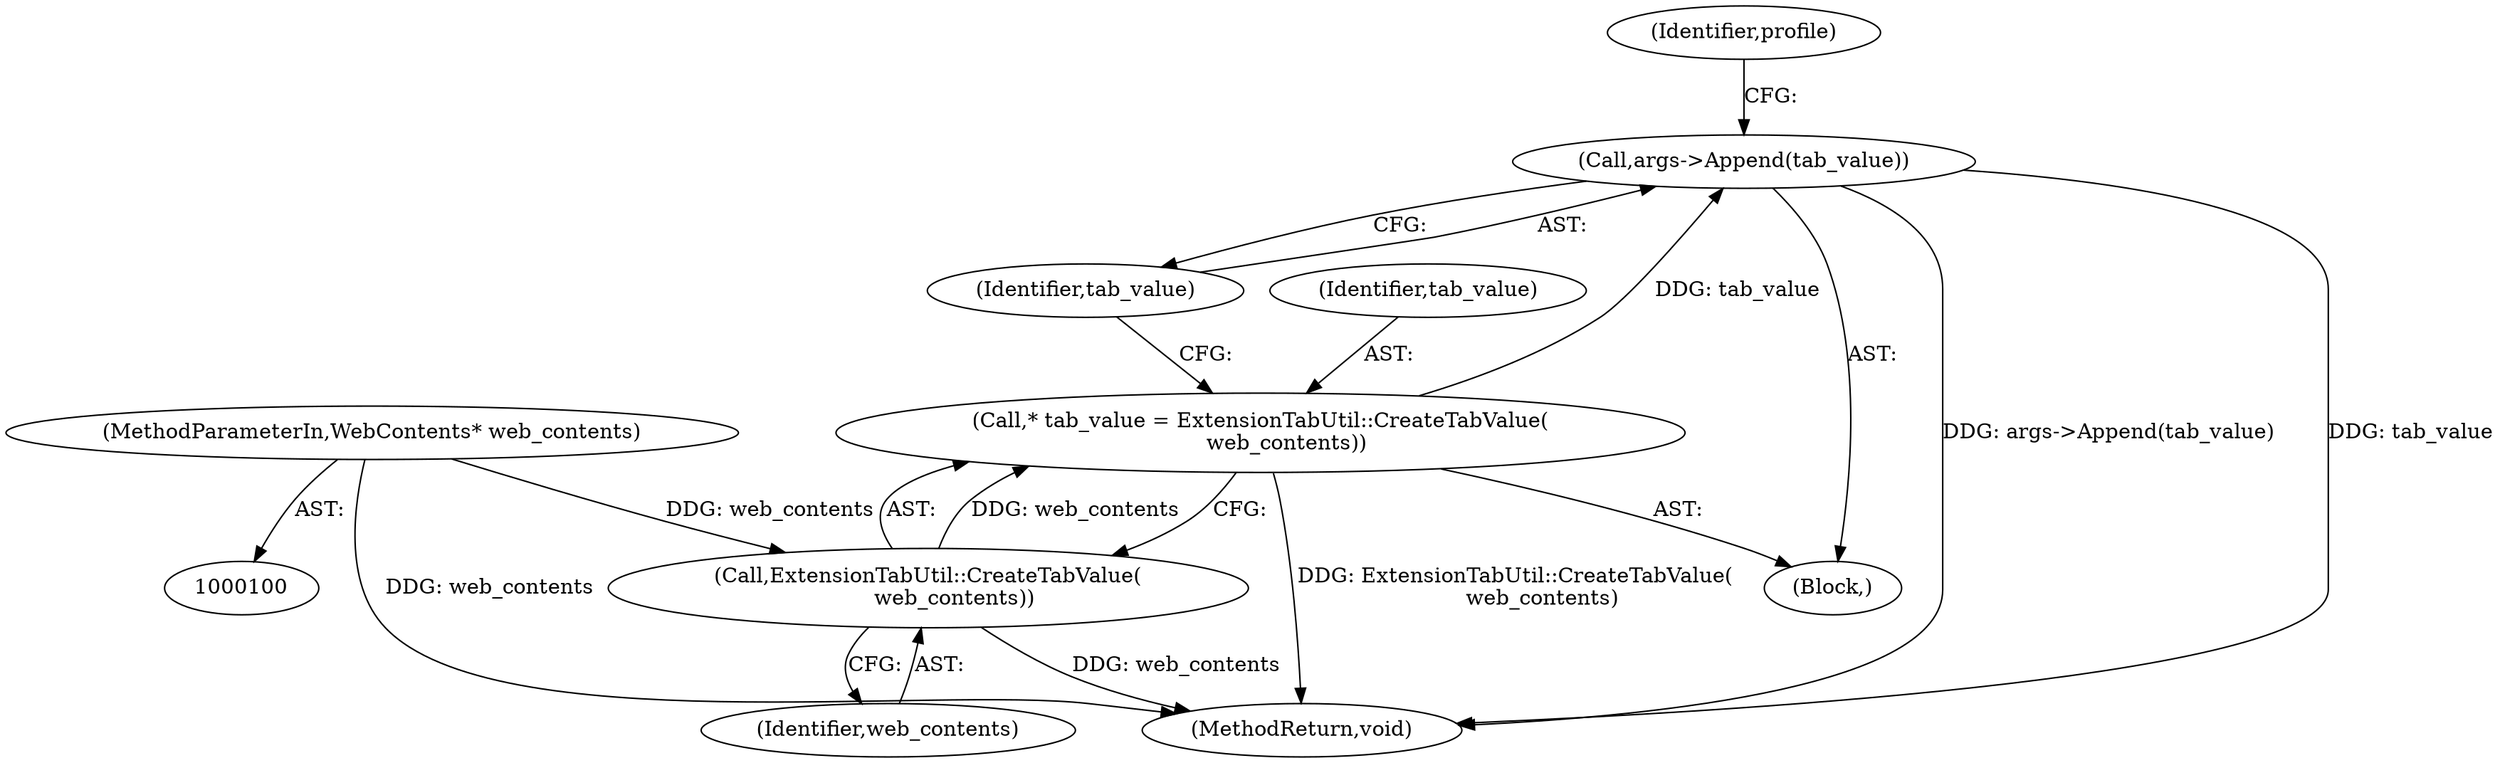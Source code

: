 digraph "0_Chrome_f7ae1f7a918f1973dca241a7a23169906eaf4fe3_3@pointer" {
"1000138" [label="(Call,args->Append(tab_value))"];
"1000134" [label="(Call,* tab_value = ExtensionTabUtil::CreateTabValue(\n        web_contents))"];
"1000136" [label="(Call,ExtensionTabUtil::CreateTabValue(\n        web_contents))"];
"1000103" [label="(MethodParameterIn,WebContents* web_contents)"];
"1000134" [label="(Call,* tab_value = ExtensionTabUtil::CreateTabValue(\n        web_contents))"];
"1000136" [label="(Call,ExtensionTabUtil::CreateTabValue(\n        web_contents))"];
"1000137" [label="(Identifier,web_contents)"];
"1000135" [label="(Identifier,tab_value)"];
"1000103" [label="(MethodParameterIn,WebContents* web_contents)"];
"1000139" [label="(Identifier,tab_value)"];
"1000138" [label="(Call,args->Append(tab_value))"];
"1000146" [label="(MethodReturn,void)"];
"1000141" [label="(Identifier,profile)"];
"1000131" [label="(Block,)"];
"1000138" -> "1000131"  [label="AST: "];
"1000138" -> "1000139"  [label="CFG: "];
"1000139" -> "1000138"  [label="AST: "];
"1000141" -> "1000138"  [label="CFG: "];
"1000138" -> "1000146"  [label="DDG: args->Append(tab_value)"];
"1000138" -> "1000146"  [label="DDG: tab_value"];
"1000134" -> "1000138"  [label="DDG: tab_value"];
"1000134" -> "1000131"  [label="AST: "];
"1000134" -> "1000136"  [label="CFG: "];
"1000135" -> "1000134"  [label="AST: "];
"1000136" -> "1000134"  [label="AST: "];
"1000139" -> "1000134"  [label="CFG: "];
"1000134" -> "1000146"  [label="DDG: ExtensionTabUtil::CreateTabValue(\n        web_contents)"];
"1000136" -> "1000134"  [label="DDG: web_contents"];
"1000136" -> "1000137"  [label="CFG: "];
"1000137" -> "1000136"  [label="AST: "];
"1000136" -> "1000146"  [label="DDG: web_contents"];
"1000103" -> "1000136"  [label="DDG: web_contents"];
"1000103" -> "1000100"  [label="AST: "];
"1000103" -> "1000146"  [label="DDG: web_contents"];
}
